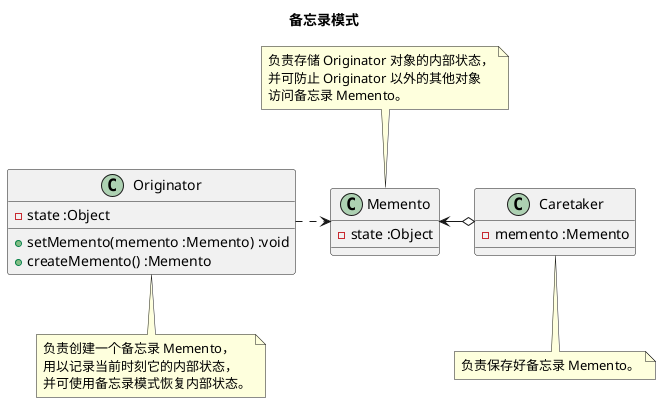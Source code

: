 @startuml

title <b>备忘录模式</b>

class Originator {
  - state :Object
  + setMemento(memento :Memento) :void
  + createMemento() :Memento
}
note bottom: 负责创建一个备忘录 Memento，\n用以记录当前时刻它的内部状态，\n并可使用备忘录模式恢复内部状态。

class Memento {
  - state :Object
}
note top: 负责存储 Originator 对象的内部状态，\n并可防止 Originator 以外的其他对象\n访问备忘录 Memento。

class Caretaker {
  - memento :Memento
}
note bottom: 负责保存好备忘录 Memento。

Originator .right.> Memento

Caretaker o-left-> Memento

@enduml
